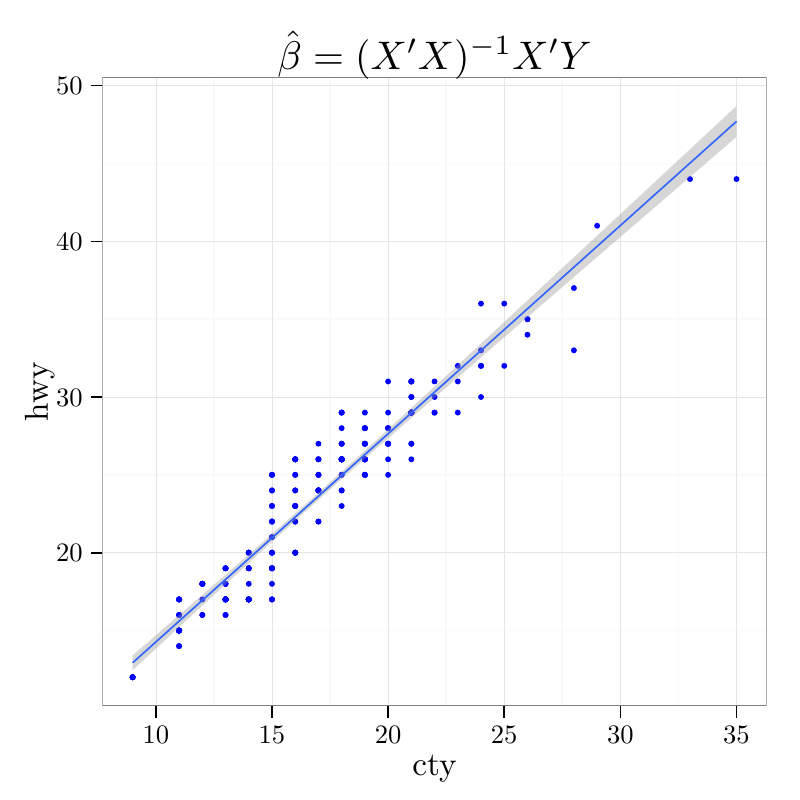 % Created by tikzDevice version 0.8.1 on 2015-11-04 12:59:29
% !TEX encoding = UTF-8 Unicode
\documentclass{article}
\nonstopmode

\usepackage{tikz}

\usepackage[active,tightpage,psfixbb]{preview}

\PreviewEnvironment{pgfpicture}

\setlength\PreviewBorder{0pt}

\newcommand{\SweaveOpts}[1]{}  % do not interfere with LaTeX
\newcommand{\SweaveInput}[1]{} % because they are not real TeX commands
\newcommand{\Sexpr}[1]{}       % will only be parsed by R


\usepackage[colorlinks=true, linkcolor=blue, citecolor=blue, urlcolor=blue, linktocpage=true, breaklinks=true]{hyperref}
\usepackage[margin = 1in]{geometry}
\usepackage{varioref}  % adds page to references use \vref{} vs \ref{}
\usepackage{amsthm}
\newtheoremstyle{rcode}{1pt}{1pt}{}{}{\bfseries}{}{.5em}{}
\theoremstyle{rcode}
\newtheorem{rcode}{R Code}[section]
\newtheorem{GIT}{Git Example}[section]
% User Commands
\newcommand{\noind}{\setlength{\parindent}{0pt}}
\newcommand{\reind}{\setlength{\parindent}{15pt}}

\title{Using the \textbf{R Code} and {\bfseries{Git Example}} Environments with \textbf{knitr}}
\author{Alan's Modifications and Notes}


\begin{document}

\begin{tikzpicture}[x=1pt,y=1pt]
\definecolor{fillColor}{RGB}{255,255,255}
\path[use as bounding box,fill=fillColor,fill opacity=0.00] (0,0) rectangle (289.08,289.08);
\begin{scope}
\path[clip] (  0.00,  0.00) rectangle (289.08,289.08);
\definecolor{drawColor}{RGB}{255,255,255}
\definecolor{fillColor}{RGB}{255,255,255}

\path[draw=drawColor,line width= 0.6pt,line join=round,line cap=round,fill=fillColor] (  0.00,  0.00) rectangle (289.08,289.08);
\end{scope}
\begin{scope}
\path[clip] ( 37.02, 34.03) rectangle (277.04,261.09);
\definecolor{fillColor}{RGB}{255,255,255}

\path[fill=fillColor] ( 37.02, 34.03) rectangle (277.03,261.09);
\definecolor{drawColor}{gray}{0.98}

\path[draw=drawColor,line width= 0.6pt,line join=round] ( 37.02, 61.23) --
	(277.04, 61.23);

\path[draw=drawColor,line width= 0.6pt,line join=round] ( 37.02,117.49) --
	(277.04,117.49);

\path[draw=drawColor,line width= 0.6pt,line join=round] ( 37.02,173.74) --
	(277.04,173.74);

\path[draw=drawColor,line width= 0.6pt,line join=round] ( 37.02,230.00) --
	(277.04,230.00);

\path[draw=drawColor,line width= 0.6pt,line join=round] ( 77.30, 34.03) --
	( 77.30,261.09);

\path[draw=drawColor,line width= 0.6pt,line join=round] (119.26, 34.03) --
	(119.26,261.09);

\path[draw=drawColor,line width= 0.6pt,line join=round] (161.22, 34.03) --
	(161.22,261.09);

\path[draw=drawColor,line width= 0.6pt,line join=round] (203.18, 34.03) --
	(203.18,261.09);

\path[draw=drawColor,line width= 0.6pt,line join=round] (245.14, 34.03) --
	(245.14,261.09);
\definecolor{drawColor}{gray}{0.90}

\path[draw=drawColor,line width= 0.2pt,line join=round] ( 37.02, 89.36) --
	(277.04, 89.36);

\path[draw=drawColor,line width= 0.2pt,line join=round] ( 37.02,145.62) --
	(277.04,145.62);

\path[draw=drawColor,line width= 0.2pt,line join=round] ( 37.02,201.87) --
	(277.04,201.87);

\path[draw=drawColor,line width= 0.2pt,line join=round] ( 37.02,258.13) --
	(277.04,258.13);

\path[draw=drawColor,line width= 0.2pt,line join=round] ( 56.32, 34.03) --
	( 56.32,261.09);

\path[draw=drawColor,line width= 0.2pt,line join=round] ( 98.28, 34.03) --
	( 98.28,261.09);

\path[draw=drawColor,line width= 0.2pt,line join=round] (140.24, 34.03) --
	(140.24,261.09);

\path[draw=drawColor,line width= 0.2pt,line join=round] (182.20, 34.03) --
	(182.20,261.09);

\path[draw=drawColor,line width= 0.2pt,line join=round] (224.16, 34.03) --
	(224.16,261.09);

\path[draw=drawColor,line width= 0.2pt,line join=round] (266.13, 34.03) --
	(266.13,261.09);
\definecolor{fillColor}{RGB}{0,0,255}

\path[fill=fillColor] (123.46,139.99) circle (  1.07);

\path[fill=fillColor] (148.64,139.99) circle (  1.07);

\path[fill=fillColor] (140.24,151.24) circle (  1.07);

\path[fill=fillColor] (148.64,145.62) circle (  1.07);

\path[fill=fillColor] (106.68,123.11) circle (  1.07);

\path[fill=fillColor] (123.46,123.11) circle (  1.07);

\path[fill=fillColor] (123.46,128.74) circle (  1.07);

\path[fill=fillColor] (123.46,123.11) circle (  1.07);

\path[fill=fillColor] (106.68,117.49) circle (  1.07);

\path[fill=fillColor] (140.24,134.36) circle (  1.07);

\path[fill=fillColor] (131.85,128.74) circle (  1.07);

\path[fill=fillColor] ( 98.28,117.49) circle (  1.07);

\path[fill=fillColor] (115.07,117.49) circle (  1.07);

\path[fill=fillColor] (115.07,117.49) circle (  1.07);

\path[fill=fillColor] ( 98.28,117.49) circle (  1.07);

\path[fill=fillColor] ( 98.28,111.86) circle (  1.07);

\path[fill=fillColor] (115.07,117.49) circle (  1.07);

\path[fill=fillColor] (106.68,106.24) circle (  1.07);

\path[fill=fillColor] ( 89.89, 89.36) circle (  1.07);

\path[fill=fillColor] ( 64.71, 61.23) circle (  1.07);

\path[fill=fillColor] ( 89.89, 89.36) circle (  1.07);

\path[fill=fillColor] ( 81.50, 72.48) circle (  1.07);

\path[fill=fillColor] ( 73.11, 72.48) circle (  1.07);

\path[fill=fillColor] (106.68,123.11) circle (  1.07);

\path[fill=fillColor] ( 98.28,106.24) circle (  1.07);

\path[fill=fillColor] (106.68,123.11) circle (  1.07);

\path[fill=fillColor] ( 98.28,117.49) circle (  1.07);

\path[fill=fillColor] ( 98.28,111.86) circle (  1.07);

\path[fill=fillColor] ( 89.89, 83.73) circle (  1.07);

\path[fill=fillColor] ( 64.71, 55.61) circle (  1.07);

\path[fill=fillColor] ( 64.71, 61.23) circle (  1.07);

\path[fill=fillColor] ( 89.89, 72.48) circle (  1.07);

\path[fill=fillColor] (131.85,128.74) circle (  1.07);

\path[fill=fillColor] (157.03,145.62) circle (  1.07);

\path[fill=fillColor] (123.46,123.11) circle (  1.07);

\path[fill=fillColor] (123.46,139.99) circle (  1.07);

\path[fill=fillColor] (115.07,123.11) circle (  1.07);

\path[fill=fillColor] (123.46,111.86) circle (  1.07);

\path[fill=fillColor] (115.07,111.86) circle (  1.07);

\path[fill=fillColor] (106.68,100.61) circle (  1.07);

\path[fill=fillColor] (106.68,100.61) circle (  1.07);

\path[fill=fillColor] (115.07,111.86) circle (  1.07);

\path[fill=fillColor] (115.07,111.86) circle (  1.07);

\path[fill=fillColor] ( 64.71, 72.48) circle (  1.07);

\path[fill=fillColor] ( 98.28,100.61) circle (  1.07);

\path[fill=fillColor] ( 98.28, 94.99) circle (  1.07);

\path[fill=fillColor] (106.68,106.24) circle (  1.07);

\path[fill=fillColor] (106.68,106.24) circle (  1.07);

\path[fill=fillColor] ( 98.28, 83.73) circle (  1.07);

\path[fill=fillColor] ( 89.89, 78.11) circle (  1.07);

\path[fill=fillColor] ( 81.50, 72.48) circle (  1.07);

\path[fill=fillColor] ( 89.89, 72.48) circle (  1.07);

\path[fill=fillColor] ( 89.89, 83.73) circle (  1.07);

\path[fill=fillColor] ( 89.89, 83.73) circle (  1.07);

\path[fill=fillColor] ( 47.93, 44.36) circle (  1.07);

\path[fill=fillColor] ( 64.71, 72.48) circle (  1.07);

\path[fill=fillColor] ( 64.71, 61.23) circle (  1.07);

\path[fill=fillColor] ( 81.50, 72.48) circle (  1.07);

\path[fill=fillColor] ( 81.50, 72.48) circle (  1.07);

\path[fill=fillColor] ( 47.93, 44.36) circle (  1.07);

\path[fill=fillColor] ( 81.50, 72.48) circle (  1.07);

\path[fill=fillColor] ( 64.71, 66.86) circle (  1.07);

\path[fill=fillColor] ( 81.50, 78.11) circle (  1.07);

\path[fill=fillColor] ( 64.71, 61.23) circle (  1.07);

\path[fill=fillColor] ( 73.11, 66.86) circle (  1.07);

\path[fill=fillColor] ( 47.93, 44.36) circle (  1.07);

\path[fill=fillColor] ( 81.50, 72.48) circle (  1.07);

\path[fill=fillColor] ( 81.50, 72.48) circle (  1.07);

\path[fill=fillColor] ( 73.11, 66.86) circle (  1.07);

\path[fill=fillColor] ( 47.93, 44.36) circle (  1.07);

\path[fill=fillColor] ( 64.71, 61.23) circle (  1.07);

\path[fill=fillColor] ( 64.71, 66.86) circle (  1.07);

\path[fill=fillColor] ( 81.50, 72.48) circle (  1.07);

\path[fill=fillColor] ( 64.71, 61.23) circle (  1.07);

\path[fill=fillColor] ( 64.71, 72.48) circle (  1.07);

\path[fill=fillColor] ( 64.71, 72.48) circle (  1.07);

\path[fill=fillColor] ( 73.11, 78.11) circle (  1.07);

\path[fill=fillColor] ( 89.89, 72.48) circle (  1.07);

\path[fill=fillColor] ( 98.28, 83.73) circle (  1.07);

\path[fill=fillColor] ( 89.89, 72.48) circle (  1.07);

\path[fill=fillColor] ( 81.50, 83.73) circle (  1.07);

\path[fill=fillColor] ( 81.50, 83.73) circle (  1.07);

\path[fill=fillColor] ( 81.50, 72.48) circle (  1.07);

\path[fill=fillColor] ( 89.89, 72.48) circle (  1.07);

\path[fill=fillColor] ( 89.89, 72.48) circle (  1.07);

\path[fill=fillColor] ( 81.50, 66.86) circle (  1.07);

\path[fill=fillColor] ( 81.50, 66.86) circle (  1.07);

\path[fill=fillColor] ( 81.50, 72.48) circle (  1.07);

\path[fill=fillColor] ( 64.71, 61.23) circle (  1.07);

\path[fill=fillColor] ( 81.50, 72.48) circle (  1.07);

\path[fill=fillColor] (123.46,123.11) circle (  1.07);

\path[fill=fillColor] (123.46,117.49) circle (  1.07);

\path[fill=fillColor] (115.07,123.11) circle (  1.07);

\path[fill=fillColor] (106.68,111.86) circle (  1.07);

\path[fill=fillColor] ( 98.28, 94.99) circle (  1.07);

\path[fill=fillColor] ( 98.28,100.61) circle (  1.07);

\path[fill=fillColor] ( 98.28,106.24) circle (  1.07);

\path[fill=fillColor] ( 98.28,100.61) circle (  1.07);

\path[fill=fillColor] ( 89.89, 89.36) circle (  1.07);

\path[fill=fillColor] (207.38,162.49) circle (  1.07);

\path[fill=fillColor] (173.81,156.87) circle (  1.07);

\path[fill=fillColor] (182.20,156.87) circle (  1.07);

\path[fill=fillColor] (165.42,139.99) circle (  1.07);

\path[fill=fillColor] (173.81,156.87) circle (  1.07);

\path[fill=fillColor] (190.60,168.12) circle (  1.07);

\path[fill=fillColor] (182.20,179.37) circle (  1.07);

\path[fill=fillColor] (173.81,179.37) circle (  1.07);

\path[fill=fillColor] (148.64,139.99) circle (  1.07);

\path[fill=fillColor] (123.46,123.11) circle (  1.07);

\path[fill=fillColor] (123.46,128.74) circle (  1.07);

\path[fill=fillColor] (148.64,145.62) circle (  1.07);

\path[fill=fillColor] (148.64,151.24) circle (  1.07);

\path[fill=fillColor] (123.46,123.11) circle (  1.07);

\path[fill=fillColor] (123.46,123.11) circle (  1.07);

\path[fill=fillColor] (131.85,134.36) circle (  1.07);

\path[fill=fillColor] (131.85,123.11) circle (  1.07);

\path[fill=fillColor] (131.85,139.99) circle (  1.07);

\path[fill=fillColor] (140.24,134.36) circle (  1.07);

\path[fill=fillColor] (140.24,128.74) circle (  1.07);

\path[fill=fillColor] (115.07,111.86) circle (  1.07);

\path[fill=fillColor] (106.68,111.86) circle (  1.07);

\path[fill=fillColor] (115.07,111.86) circle (  1.07);

\path[fill=fillColor] (115.07,100.61) circle (  1.07);

\path[fill=fillColor] ( 98.28, 83.73) circle (  1.07);

\path[fill=fillColor] ( 98.28, 89.36) circle (  1.07);

\path[fill=fillColor] ( 89.89, 72.48) circle (  1.07);

\path[fill=fillColor] ( 47.93, 44.36) circle (  1.07);

\path[fill=fillColor] ( 89.89, 83.73) circle (  1.07);

\path[fill=fillColor] ( 81.50, 78.11) circle (  1.07);

\path[fill=fillColor] ( 64.71, 55.61) circle (  1.07);

\path[fill=fillColor] ( 64.71, 61.23) circle (  1.07);

\path[fill=fillColor] ( 73.11, 78.11) circle (  1.07);

\path[fill=fillColor] ( 73.11, 78.11) circle (  1.07);

\path[fill=fillColor] ( 64.71, 61.23) circle (  1.07);

\path[fill=fillColor] ( 64.71, 72.48) circle (  1.07);

\path[fill=fillColor] ( 64.71, 66.86) circle (  1.07);

\path[fill=fillColor] ( 73.11, 78.11) circle (  1.07);

\path[fill=fillColor] ( 89.89, 72.48) circle (  1.07);

\path[fill=fillColor] ( 81.50, 83.73) circle (  1.07);

\path[fill=fillColor] ( 81.50, 83.73) circle (  1.07);

\path[fill=fillColor] ( 81.50, 72.48) circle (  1.07);

\path[fill=fillColor] (148.64,139.99) circle (  1.07);

\path[fill=fillColor] (131.85,128.74) circle (  1.07);

\path[fill=fillColor] (165.42,151.24) circle (  1.07);

\path[fill=fillColor] (165.42,156.87) circle (  1.07);

\path[fill=fillColor] (131.85,128.74) circle (  1.07);

\path[fill=fillColor] (131.85,123.11) circle (  1.07);

\path[fill=fillColor] (123.46,123.11) circle (  1.07);

\path[fill=fillColor] (131.85,117.49) circle (  1.07);

\path[fill=fillColor] (131.85,117.49) circle (  1.07);

\path[fill=fillColor] ( 89.89, 72.48) circle (  1.07);

\path[fill=fillColor] ( 98.28, 72.48) circle (  1.07);

\path[fill=fillColor] ( 89.89, 89.36) circle (  1.07);

\path[fill=fillColor] ( 73.11, 78.11) circle (  1.07);

\path[fill=fillColor] (123.46,123.11) circle (  1.07);

\path[fill=fillColor] (106.68,123.11) circle (  1.07);

\path[fill=fillColor] (115.07,128.74) circle (  1.07);

\path[fill=fillColor] (123.46,134.36) circle (  1.07);

\path[fill=fillColor] (106.68,117.49) circle (  1.07);

\path[fill=fillColor] (123.46,117.49) circle (  1.07);

\path[fill=fillColor] (123.46,111.86) circle (  1.07);

\path[fill=fillColor] (140.24,128.74) circle (  1.07);

\path[fill=fillColor] (131.85,117.49) circle (  1.07);

\path[fill=fillColor] (140.24,123.11) circle (  1.07);

\path[fill=fillColor] (123.46,106.24) circle (  1.07);

\path[fill=fillColor] (148.64,123.11) circle (  1.07);

\path[fill=fillColor] (131.85,123.11) circle (  1.07);

\path[fill=fillColor] (131.85,123.11) circle (  1.07);

\path[fill=fillColor] (131.85,123.11) circle (  1.07);

\path[fill=fillColor] (140.24,117.49) circle (  1.07);

\path[fill=fillColor] (140.24,128.74) circle (  1.07);

\path[fill=fillColor] (131.85,117.49) circle (  1.07);

\path[fill=fillColor] (140.24,128.74) circle (  1.07);

\path[fill=fillColor] ( 98.28, 89.36) circle (  1.07);

\path[fill=fillColor] (106.68, 89.36) circle (  1.07);

\path[fill=fillColor] ( 98.28, 83.73) circle (  1.07);

\path[fill=fillColor] ( 98.28, 72.48) circle (  1.07);

\path[fill=fillColor] (106.68, 89.36) circle (  1.07);

\path[fill=fillColor] ( 89.89, 72.48) circle (  1.07);

\path[fill=fillColor] (148.64,139.99) circle (  1.07);

\path[fill=fillColor] (148.64,128.74) circle (  1.07);

\path[fill=fillColor] (148.64,151.24) circle (  1.07);

\path[fill=fillColor] (148.64,151.24) circle (  1.07);

\path[fill=fillColor] (123.46,123.11) circle (  1.07);

\path[fill=fillColor] (123.46,123.11) circle (  1.07);

\path[fill=fillColor] (131.85,134.36) circle (  1.07);

\path[fill=fillColor] (148.64,128.74) circle (  1.07);

\path[fill=fillColor] (148.64,139.99) circle (  1.07);

\path[fill=fillColor] (148.64,151.24) circle (  1.07);

\path[fill=fillColor] (157.03,151.24) circle (  1.07);

\path[fill=fillColor] (123.46,123.11) circle (  1.07);

\path[fill=fillColor] (123.46,123.11) circle (  1.07);

\path[fill=fillColor] (123.46,128.74) circle (  1.07);

\path[fill=fillColor] (173.81,145.62) circle (  1.07);

\path[fill=fillColor] (173.81,162.49) circle (  1.07);

\path[fill=fillColor] (190.60,173.74) circle (  1.07);

\path[fill=fillColor] (207.38,184.99) circle (  1.07);

\path[fill=fillColor] (190.60,173.74) circle (  1.07);

\path[fill=fillColor] ( 64.71, 61.23) circle (  1.07);

\path[fill=fillColor] ( 81.50, 78.11) circle (  1.07);

\path[fill=fillColor] ( 98.28, 89.36) circle (  1.07);

\path[fill=fillColor] (106.68, 89.36) circle (  1.07);

\path[fill=fillColor] (115.07,100.61) circle (  1.07);

\path[fill=fillColor] ( 98.28, 72.48) circle (  1.07);

\path[fill=fillColor] ( 98.28, 83.73) circle (  1.07);

\path[fill=fillColor] ( 98.28, 78.11) circle (  1.07);

\path[fill=fillColor] (106.68, 89.36) circle (  1.07);

\path[fill=fillColor] (148.64,139.99) circle (  1.07);

\path[fill=fillColor] (131.85,123.11) circle (  1.07);

\path[fill=fillColor] (148.64,139.99) circle (  1.07);

\path[fill=fillColor] (157.03,139.99) circle (  1.07);

\path[fill=fillColor] (115.07,111.86) circle (  1.07);

\path[fill=fillColor] (249.34,224.37) circle (  1.07);

\path[fill=fillColor] (148.64,139.99) circle (  1.07);

\path[fill=fillColor] (131.85,123.11) circle (  1.07);

\path[fill=fillColor] (157.03,139.99) circle (  1.07);

\path[fill=fillColor] (148.64,139.99) circle (  1.07);

\path[fill=fillColor] (148.64,139.99) circle (  1.07);

\path[fill=fillColor] (148.64,139.99) circle (  1.07);

\path[fill=fillColor] (106.68,106.24) circle (  1.07);

\path[fill=fillColor] (115.07,111.86) circle (  1.07);

\path[fill=fillColor] (266.13,224.37) circle (  1.07);

\path[fill=fillColor] (215.77,207.50) circle (  1.07);

\path[fill=fillColor] (148.64,139.99) circle (  1.07);

\path[fill=fillColor] (131.85,123.11) circle (  1.07);

\path[fill=fillColor] (140.24,134.36) circle (  1.07);

\path[fill=fillColor] (140.24,139.99) circle (  1.07);

\path[fill=fillColor] (148.64,139.99) circle (  1.07);

\path[fill=fillColor] (123.46,139.99) circle (  1.07);

\path[fill=fillColor] (131.85,134.36) circle (  1.07);

\path[fill=fillColor] (148.64,139.99) circle (  1.07);

\path[fill=fillColor] (106.68,123.11) circle (  1.07);

\path[fill=fillColor] (123.46,123.11) circle (  1.07);

\path[fill=fillColor] (115.07,123.11) circle (  1.07);
\definecolor{fillColor}{RGB}{153,153,153}

\path[fill=fillColor,fill opacity=0.40] ( 47.93, 52.25) --
	( 50.69, 54.64) --
	( 53.45, 57.03) --
	( 56.22, 59.43) --
	( 58.98, 61.82) --
	( 61.74, 64.21) --
	( 64.50, 66.61) --
	( 67.26, 69.01) --
	( 70.03, 71.41) --
	( 72.79, 73.81) --
	( 75.55, 76.21) --
	( 78.31, 78.61) --
	( 81.07, 81.02) --
	( 83.84, 83.43) --
	( 86.60, 85.85) --
	( 89.36, 88.27) --
	( 92.12, 90.69) --
	( 94.88, 93.12) --
	( 97.65, 95.55) --
	(100.41, 97.99) --
	(103.17,100.43) --
	(105.93,102.88) --
	(108.69,105.34) --
	(111.46,107.81) --
	(114.22,110.28) --
	(116.98,112.76) --
	(119.74,115.25) --
	(122.50,117.75) --
	(125.27,120.25) --
	(128.03,122.76) --
	(130.79,125.27) --
	(133.55,127.80) --
	(136.31,130.32) --
	(139.08,132.85) --
	(141.84,135.39) --
	(144.60,137.93) --
	(147.36,140.47) --
	(150.12,143.01) --
	(152.88,145.56) --
	(155.65,148.11) --
	(158.41,150.66) --
	(161.17,153.22) --
	(163.93,155.77) --
	(166.69,158.33) --
	(169.46,160.89) --
	(172.22,163.45) --
	(174.98,166.01) --
	(177.74,168.57) --
	(180.50,171.13) --
	(183.27,173.70) --
	(186.03,176.26) --
	(188.79,178.82) --
	(191.55,181.39) --
	(194.31,183.96) --
	(197.08,186.52) --
	(199.84,189.09) --
	(202.60,191.66) --
	(205.36,194.22) --
	(208.12,196.79) --
	(210.89,199.36) --
	(213.65,201.93) --
	(216.41,204.50) --
	(219.17,207.07) --
	(221.93,209.64) --
	(224.70,212.21) --
	(227.46,214.78) --
	(230.22,217.35) --
	(232.98,219.92) --
	(235.74,222.49) --
	(238.51,225.06) --
	(241.27,227.63) --
	(244.03,230.20) --
	(246.79,232.77) --
	(249.55,235.34) --
	(252.32,237.92) --
	(255.08,240.49) --
	(257.84,243.06) --
	(260.60,245.63) --
	(263.36,248.20) --
	(266.13,250.77) --
	(266.13,239.63) --
	(263.36,237.25) --
	(260.60,234.87) --
	(257.84,232.49) --
	(255.08,230.11) --
	(252.32,227.73) --
	(249.55,225.35) --
	(246.79,222.97) --
	(244.03,220.59) --
	(241.27,218.21) --
	(238.51,215.82) --
	(235.74,213.44) --
	(232.98,211.06) --
	(230.22,208.68) --
	(227.46,206.30) --
	(224.70,203.91) --
	(221.93,201.53) --
	(219.17,199.15) --
	(216.41,196.77) --
	(213.65,194.38) --
	(210.89,192.00) --
	(208.12,189.61) --
	(205.36,187.23) --
	(202.60,184.84) --
	(199.84,182.46) --
	(197.08,180.07) --
	(194.31,177.69) --
	(191.55,175.30) --
	(188.79,172.91) --
	(186.03,170.53) --
	(183.27,168.14) --
	(180.50,165.75) --
	(177.74,163.36) --
	(174.98,160.97) --
	(172.22,158.58) --
	(169.46,156.18) --
	(166.69,153.79) --
	(163.93,151.39) --
	(161.17,149.00) --
	(158.41,146.60) --
	(155.65,144.20) --
	(152.88,141.80) --
	(150.12,139.39) --
	(147.36,136.98) --
	(144.60,134.57) --
	(141.84,132.16) --
	(139.08,129.74) --
	(136.31,127.32) --
	(133.55,124.90) --
	(130.79,122.46) --
	(128.03,120.03) --
	(125.27,117.58) --
	(122.50,115.13) --
	(119.74,112.68) --
	(116.98,110.21) --
	(114.22,107.74) --
	(111.46,105.26) --
	(108.69,102.78) --
	(105.93,100.28) --
	(103.17, 97.78) --
	(100.41, 95.27) --
	( 97.65, 92.76) --
	( 94.88, 90.24) --
	( 92.12, 87.71) --
	( 89.36, 85.18) --
	( 86.60, 82.65) --
	( 83.84, 80.11) --
	( 81.07, 77.57) --
	( 78.31, 75.03) --
	( 75.55, 72.48) --
	( 72.79, 69.93) --
	( 70.03, 67.38) --
	( 67.26, 64.83) --
	( 64.50, 62.27) --
	( 61.74, 59.71) --
	( 58.98, 57.16) --
	( 56.22, 54.60) --
	( 53.45, 52.04) --
	( 50.69, 49.47) --
	( 47.93, 46.91) --
	cycle;
\definecolor{drawColor}{RGB}{51,102,255}

\path[draw=drawColor,line width= 0.6pt,line join=round] ( 47.93, 49.58) --
	( 50.69, 52.06) --
	( 53.45, 54.53) --
	( 56.22, 57.01) --
	( 58.98, 59.49) --
	( 61.74, 61.96) --
	( 64.50, 64.44) --
	( 67.26, 66.92) --
	( 70.03, 69.39) --
	( 72.79, 71.87) --
	( 75.55, 74.34) --
	( 78.31, 76.82) --
	( 81.07, 79.30) --
	( 83.84, 81.77) --
	( 86.60, 84.25) --
	( 89.36, 86.73) --
	( 92.12, 89.20) --
	( 94.88, 91.68) --
	( 97.65, 94.15) --
	(100.41, 96.63) --
	(103.17, 99.11) --
	(105.93,101.58) --
	(108.69,104.06) --
	(111.46,106.54) --
	(114.22,109.01) --
	(116.98,111.49) --
	(119.74,113.96) --
	(122.50,116.44) --
	(125.27,118.92) --
	(128.03,121.39) --
	(130.79,123.87) --
	(133.55,126.35) --
	(136.31,128.82) --
	(139.08,131.30) --
	(141.84,133.77) --
	(144.60,136.25) --
	(147.36,138.73) --
	(150.12,141.20) --
	(152.88,143.68) --
	(155.65,146.16) --
	(158.41,148.63) --
	(161.17,151.11) --
	(163.93,153.58) --
	(166.69,156.06) --
	(169.46,158.54) --
	(172.22,161.01) --
	(174.98,163.49) --
	(177.74,165.96) --
	(180.50,168.44) --
	(183.27,170.92) --
	(186.03,173.39) --
	(188.79,175.87) --
	(191.55,178.35) --
	(194.31,180.82) --
	(197.08,183.30) --
	(199.84,185.77) --
	(202.60,188.25) --
	(205.36,190.73) --
	(208.12,193.20) --
	(210.89,195.68) --
	(213.65,198.16) --
	(216.41,200.63) --
	(219.17,203.11) --
	(221.93,205.58) --
	(224.70,208.06) --
	(227.46,210.54) --
	(230.22,213.01) --
	(232.98,215.49) --
	(235.74,217.97) --
	(238.51,220.44) --
	(241.27,222.92) --
	(244.03,225.39) --
	(246.79,227.87) --
	(249.55,230.35) --
	(252.32,232.82) --
	(255.08,235.30) --
	(257.84,237.78) --
	(260.60,240.25) --
	(263.36,242.73) --
	(266.13,245.20);
\definecolor{drawColor}{gray}{0.50}

\path[draw=drawColor,line width= 0.6pt,line join=round,line cap=round] ( 37.02, 34.03) rectangle (277.03,261.09);
\end{scope}
\begin{scope}
\path[clip] (  0.00,  0.00) rectangle (289.08,289.08);
\definecolor{drawColor}{RGB}{0,0,0}

\node[text=drawColor,anchor=base east,inner sep=0pt, outer sep=0pt, scale=  0.96] at ( 29.91, 86.05) {20};

\node[text=drawColor,anchor=base east,inner sep=0pt, outer sep=0pt, scale=  0.96] at ( 29.91,142.31) {30};

\node[text=drawColor,anchor=base east,inner sep=0pt, outer sep=0pt, scale=  0.96] at ( 29.91,198.56) {40};

\node[text=drawColor,anchor=base east,inner sep=0pt, outer sep=0pt, scale=  0.96] at ( 29.91,254.82) {50};
\end{scope}
\begin{scope}
\path[clip] (  0.00,  0.00) rectangle (289.08,289.08);
\definecolor{drawColor}{RGB}{0,0,0}

\path[draw=drawColor,line width= 0.6pt,line join=round] ( 32.75, 89.36) --
	( 37.02, 89.36);

\path[draw=drawColor,line width= 0.6pt,line join=round] ( 32.75,145.62) --
	( 37.02,145.62);

\path[draw=drawColor,line width= 0.6pt,line join=round] ( 32.75,201.87) --
	( 37.02,201.87);

\path[draw=drawColor,line width= 0.6pt,line join=round] ( 32.75,258.13) --
	( 37.02,258.13);
\end{scope}
\begin{scope}
\path[clip] (  0.00,  0.00) rectangle (289.08,289.08);
\definecolor{drawColor}{RGB}{0,0,0}

\path[draw=drawColor,line width= 0.6pt,line join=round] ( 56.32, 29.77) --
	( 56.32, 34.03);

\path[draw=drawColor,line width= 0.6pt,line join=round] ( 98.28, 29.77) --
	( 98.28, 34.03);

\path[draw=drawColor,line width= 0.6pt,line join=round] (140.24, 29.77) --
	(140.24, 34.03);

\path[draw=drawColor,line width= 0.6pt,line join=round] (182.20, 29.77) --
	(182.20, 34.03);

\path[draw=drawColor,line width= 0.6pt,line join=round] (224.16, 29.77) --
	(224.16, 34.03);

\path[draw=drawColor,line width= 0.6pt,line join=round] (266.13, 29.77) --
	(266.13, 34.03);
\end{scope}
\begin{scope}
\path[clip] (  0.00,  0.00) rectangle (289.08,289.08);
\definecolor{drawColor}{RGB}{0,0,0}

\node[text=drawColor,anchor=base,inner sep=0pt, outer sep=0pt, scale=  0.96] at ( 56.32, 20.31) {10};

\node[text=drawColor,anchor=base,inner sep=0pt, outer sep=0pt, scale=  0.96] at ( 98.28, 20.31) {15};

\node[text=drawColor,anchor=base,inner sep=0pt, outer sep=0pt, scale=  0.96] at (140.24, 20.31) {20};

\node[text=drawColor,anchor=base,inner sep=0pt, outer sep=0pt, scale=  0.96] at (182.20, 20.31) {25};

\node[text=drawColor,anchor=base,inner sep=0pt, outer sep=0pt, scale=  0.96] at (224.16, 20.31) {30};

\node[text=drawColor,anchor=base,inner sep=0pt, outer sep=0pt, scale=  0.96] at (266.13, 20.31) {35};
\end{scope}
\begin{scope}
\path[clip] (  0.00,  0.00) rectangle (289.08,289.08);
\definecolor{drawColor}{RGB}{0,0,0}

\node[text=drawColor,anchor=base,inner sep=0pt, outer sep=0pt, scale=  1.20] at (157.03,  9.03) {cty};
\end{scope}
\begin{scope}
\path[clip] (  0.00,  0.00) rectangle (289.08,289.08);
\definecolor{drawColor}{RGB}{0,0,0}

\node[text=drawColor,rotate= 90.00,anchor=base,inner sep=0pt, outer sep=0pt, scale=  1.20] at ( 17.30,147.56) {hwy};
\end{scope}
\begin{scope}
\path[clip] (  0.00,  0.00) rectangle (289.08,289.08);
\definecolor{drawColor}{RGB}{0,0,0}

\node[text=drawColor,anchor=base,inner sep=0pt, outer sep=0pt, scale=  1.44] at (157.03,264.11) {$\hat{\beta}=(X'X)^{-1}X'Y$};
\end{scope}
\end{tikzpicture}

\end{document}
